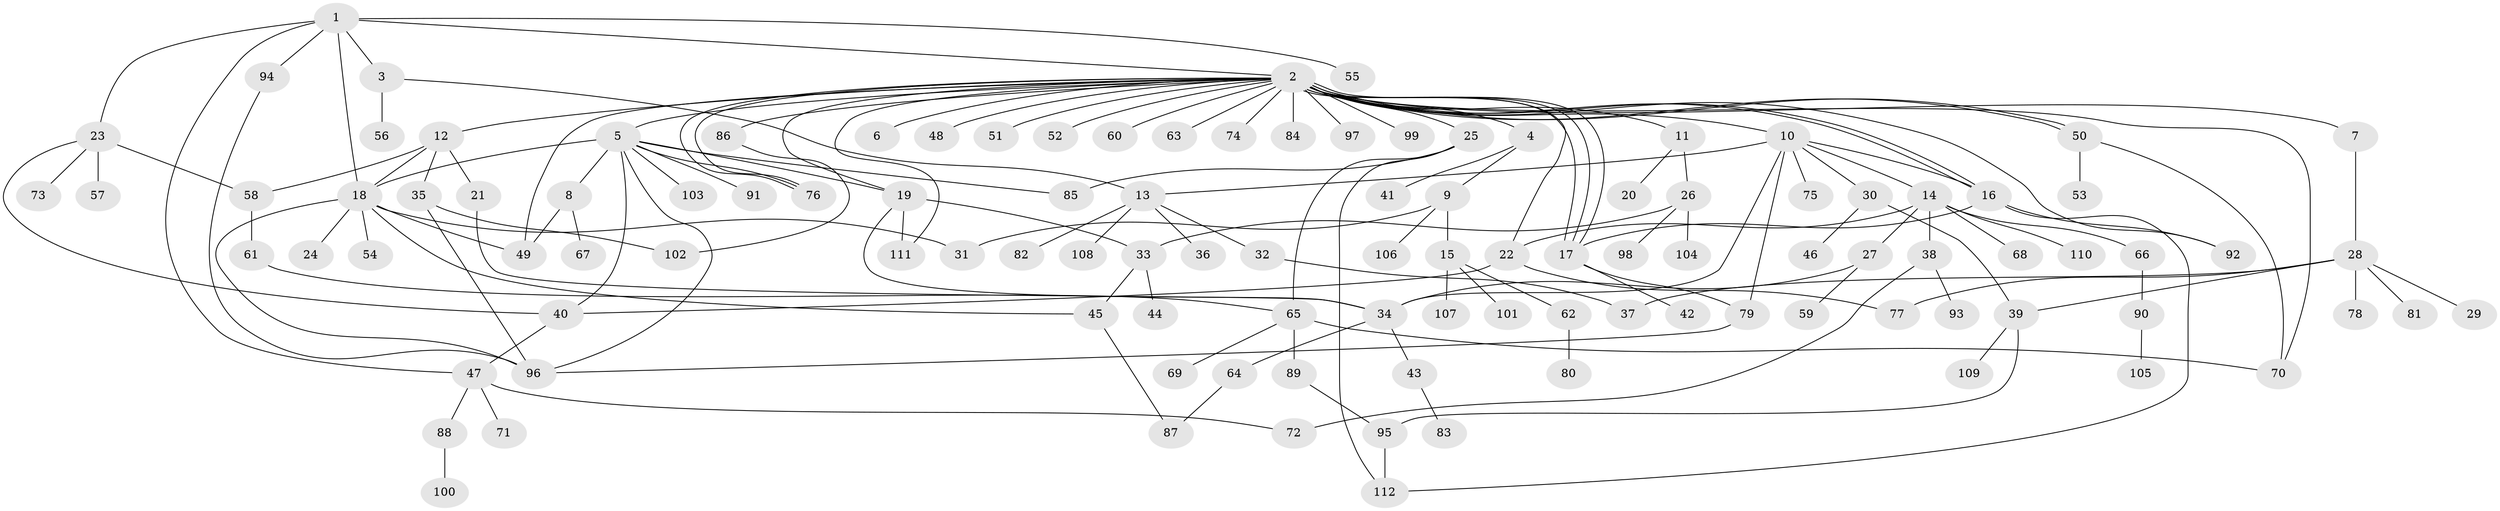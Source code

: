 // coarse degree distribution, {3: 0.16176470588235295, 2: 0.22058823529411764, 7: 0.029411764705882353, 6: 0.10294117647058823, 4: 0.058823529411764705, 5: 0.04411764705882353, 1: 0.35294117647058826, 24: 0.014705882352941176, 8: 0.014705882352941176}
// Generated by graph-tools (version 1.1) at 2025/36/03/04/25 23:36:53]
// undirected, 112 vertices, 156 edges
graph export_dot {
  node [color=gray90,style=filled];
  1;
  2;
  3;
  4;
  5;
  6;
  7;
  8;
  9;
  10;
  11;
  12;
  13;
  14;
  15;
  16;
  17;
  18;
  19;
  20;
  21;
  22;
  23;
  24;
  25;
  26;
  27;
  28;
  29;
  30;
  31;
  32;
  33;
  34;
  35;
  36;
  37;
  38;
  39;
  40;
  41;
  42;
  43;
  44;
  45;
  46;
  47;
  48;
  49;
  50;
  51;
  52;
  53;
  54;
  55;
  56;
  57;
  58;
  59;
  60;
  61;
  62;
  63;
  64;
  65;
  66;
  67;
  68;
  69;
  70;
  71;
  72;
  73;
  74;
  75;
  76;
  77;
  78;
  79;
  80;
  81;
  82;
  83;
  84;
  85;
  86;
  87;
  88;
  89;
  90;
  91;
  92;
  93;
  94;
  95;
  96;
  97;
  98;
  99;
  100;
  101;
  102;
  103;
  104;
  105;
  106;
  107;
  108;
  109;
  110;
  111;
  112;
  1 -- 2;
  1 -- 3;
  1 -- 18;
  1 -- 23;
  1 -- 47;
  1 -- 55;
  1 -- 94;
  2 -- 4;
  2 -- 5;
  2 -- 6;
  2 -- 7;
  2 -- 10;
  2 -- 11;
  2 -- 12;
  2 -- 16;
  2 -- 16;
  2 -- 17;
  2 -- 17;
  2 -- 17;
  2 -- 19;
  2 -- 22;
  2 -- 25;
  2 -- 48;
  2 -- 49;
  2 -- 50;
  2 -- 50;
  2 -- 51;
  2 -- 52;
  2 -- 60;
  2 -- 63;
  2 -- 70;
  2 -- 74;
  2 -- 76;
  2 -- 76;
  2 -- 84;
  2 -- 86;
  2 -- 92;
  2 -- 97;
  2 -- 99;
  2 -- 111;
  3 -- 13;
  3 -- 56;
  4 -- 9;
  4 -- 41;
  5 -- 8;
  5 -- 18;
  5 -- 19;
  5 -- 40;
  5 -- 76;
  5 -- 85;
  5 -- 91;
  5 -- 96;
  5 -- 103;
  7 -- 28;
  8 -- 49;
  8 -- 67;
  9 -- 15;
  9 -- 31;
  9 -- 106;
  10 -- 13;
  10 -- 14;
  10 -- 16;
  10 -- 30;
  10 -- 34;
  10 -- 75;
  10 -- 79;
  11 -- 20;
  11 -- 26;
  12 -- 18;
  12 -- 21;
  12 -- 35;
  12 -- 58;
  13 -- 32;
  13 -- 36;
  13 -- 82;
  13 -- 108;
  14 -- 22;
  14 -- 27;
  14 -- 38;
  14 -- 66;
  14 -- 68;
  14 -- 110;
  15 -- 62;
  15 -- 101;
  15 -- 107;
  16 -- 17;
  16 -- 92;
  16 -- 112;
  17 -- 42;
  17 -- 79;
  18 -- 24;
  18 -- 31;
  18 -- 45;
  18 -- 49;
  18 -- 54;
  18 -- 96;
  19 -- 33;
  19 -- 34;
  19 -- 111;
  21 -- 34;
  22 -- 40;
  22 -- 77;
  23 -- 40;
  23 -- 57;
  23 -- 58;
  23 -- 73;
  25 -- 65;
  25 -- 85;
  25 -- 112;
  26 -- 33;
  26 -- 98;
  26 -- 104;
  27 -- 34;
  27 -- 59;
  28 -- 29;
  28 -- 37;
  28 -- 39;
  28 -- 77;
  28 -- 78;
  28 -- 81;
  30 -- 39;
  30 -- 46;
  32 -- 37;
  33 -- 44;
  33 -- 45;
  34 -- 43;
  34 -- 64;
  35 -- 96;
  35 -- 102;
  38 -- 72;
  38 -- 93;
  39 -- 95;
  39 -- 109;
  40 -- 47;
  43 -- 83;
  45 -- 87;
  47 -- 71;
  47 -- 72;
  47 -- 88;
  50 -- 53;
  50 -- 70;
  58 -- 61;
  61 -- 65;
  62 -- 80;
  64 -- 87;
  65 -- 69;
  65 -- 70;
  65 -- 89;
  66 -- 90;
  79 -- 96;
  86 -- 102;
  88 -- 100;
  89 -- 95;
  90 -- 105;
  94 -- 96;
  95 -- 112;
}
